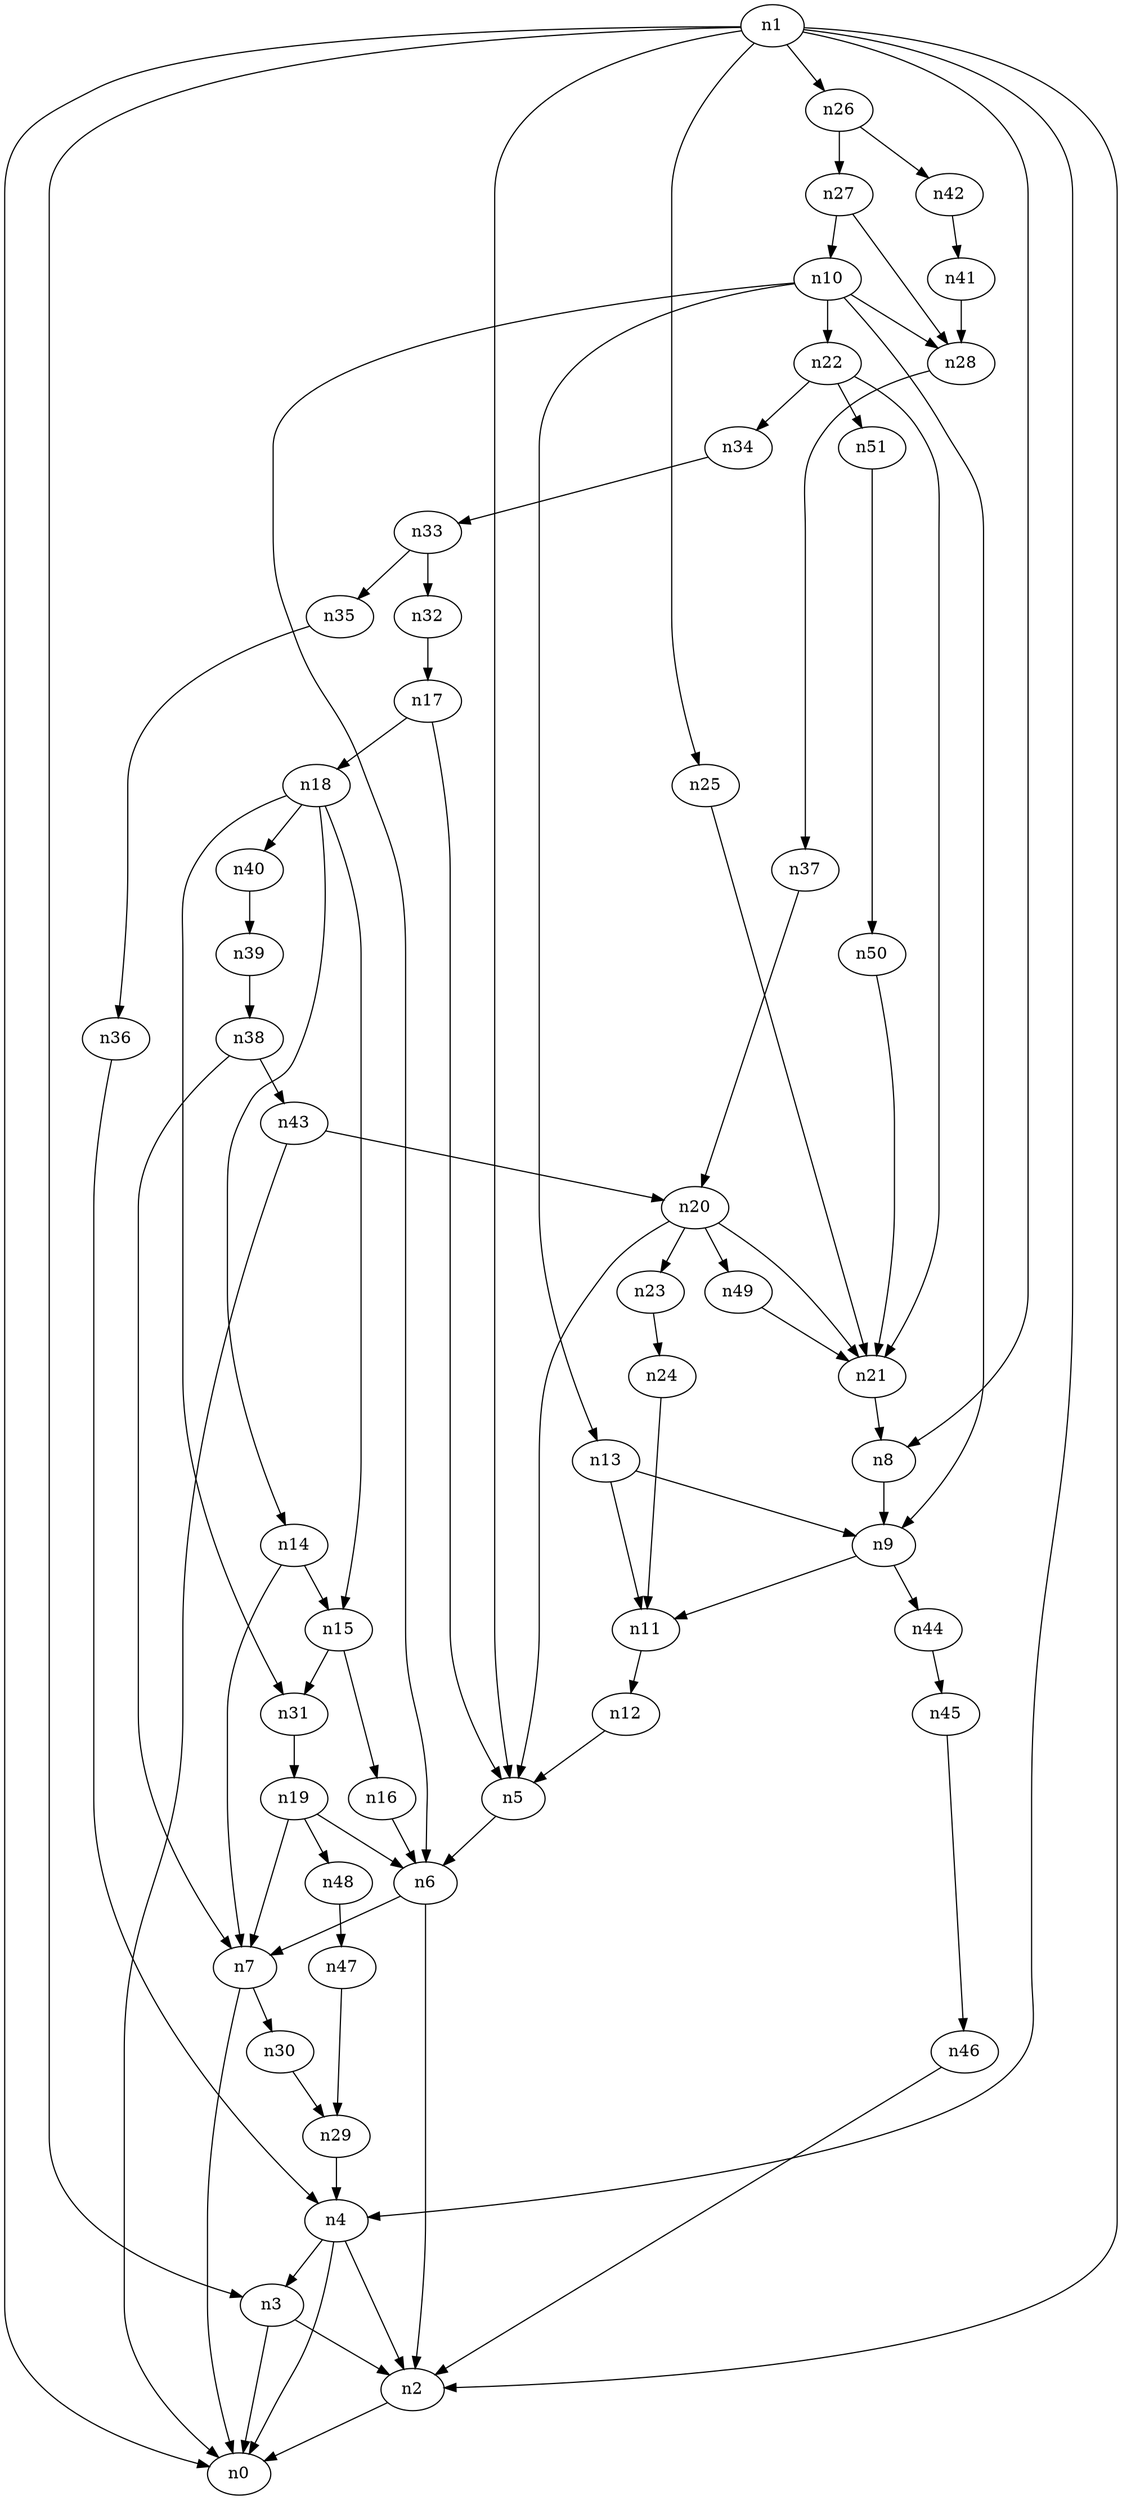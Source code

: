 digraph G {
	n1 -> n0	 [_graphml_id=e0];
	n1 -> n2	 [_graphml_id=e1];
	n1 -> n3	 [_graphml_id=e6];
	n1 -> n4	 [_graphml_id=e9];
	n1 -> n5	 [_graphml_id=e10];
	n1 -> n8	 [_graphml_id=e15];
	n1 -> n25	 [_graphml_id=e43];
	n1 -> n26	 [_graphml_id=e44];
	n2 -> n0	 [_graphml_id=e5];
	n3 -> n0	 [_graphml_id=e8];
	n3 -> n2	 [_graphml_id=e2];
	n4 -> n0	 [_graphml_id=e4];
	n4 -> n2	 [_graphml_id=e7];
	n4 -> n3	 [_graphml_id=e3];
	n5 -> n6	 [_graphml_id=e11];
	n6 -> n2	 [_graphml_id=e12];
	n6 -> n7	 [_graphml_id=e13];
	n7 -> n0	 [_graphml_id=e14];
	n7 -> n30	 [_graphml_id=e50];
	n8 -> n9	 [_graphml_id=e16];
	n9 -> n11	 [_graphml_id=e19];
	n9 -> n44	 [_graphml_id=e74];
	n10 -> n6	 [_graphml_id=e18];
	n10 -> n9	 [_graphml_id=e17];
	n10 -> n13	 [_graphml_id=e24];
	n10 -> n22	 [_graphml_id=e38];
	n10 -> n28	 [_graphml_id=e47];
	n11 -> n12	 [_graphml_id=e20];
	n12 -> n5	 [_graphml_id=e21];
	n13 -> n9	 [_graphml_id=e23];
	n13 -> n11	 [_graphml_id=e22];
	n14 -> n7	 [_graphml_id=e25];
	n14 -> n15	 [_graphml_id=e26];
	n15 -> n16	 [_graphml_id=e27];
	n15 -> n31	 [_graphml_id=e52];
	n16 -> n6	 [_graphml_id=e28];
	n17 -> n5	 [_graphml_id=e29];
	n17 -> n18	 [_graphml_id=e30];
	n18 -> n14	 [_graphml_id=e31];
	n18 -> n15	 [_graphml_id=e34];
	n18 -> n31	 [_graphml_id=e73];
	n18 -> n40	 [_graphml_id=e67];
	n19 -> n6	 [_graphml_id=e33];
	n19 -> n7	 [_graphml_id=e32];
	n19 -> n48	 [_graphml_id=e80];
	n20 -> n5	 [_graphml_id=e35];
	n20 -> n21	 [_graphml_id=e36];
	n20 -> n23	 [_graphml_id=e39];
	n20 -> n49	 [_graphml_id=e82];
	n21 -> n8	 [_graphml_id=e63];
	n22 -> n21	 [_graphml_id=e37];
	n22 -> n34	 [_graphml_id=e57];
	n22 -> n51	 [_graphml_id=e86];
	n23 -> n24	 [_graphml_id=e40];
	n24 -> n11	 [_graphml_id=e41];
	n25 -> n21	 [_graphml_id=e42];
	n26 -> n27	 [_graphml_id=e45];
	n26 -> n42	 [_graphml_id=e70];
	n27 -> n10	 [_graphml_id=e53];
	n27 -> n28	 [_graphml_id=e46];
	n28 -> n37	 [_graphml_id=e62];
	n29 -> n4	 [_graphml_id=e48];
	n30 -> n29	 [_graphml_id=e49];
	n31 -> n19	 [_graphml_id=e51];
	n32 -> n17	 [_graphml_id=e54];
	n33 -> n32	 [_graphml_id=e55];
	n33 -> n35	 [_graphml_id=e58];
	n34 -> n33	 [_graphml_id=e56];
	n35 -> n36	 [_graphml_id=e59];
	n36 -> n4	 [_graphml_id=e60];
	n37 -> n20	 [_graphml_id=e61];
	n38 -> n7	 [_graphml_id=e64];
	n38 -> n43	 [_graphml_id=e83];
	n39 -> n38	 [_graphml_id=e65];
	n40 -> n39	 [_graphml_id=e66];
	n41 -> n28	 [_graphml_id=e68];
	n42 -> n41	 [_graphml_id=e69];
	n43 -> n0	 [_graphml_id=e71];
	n43 -> n20	 [_graphml_id=e72];
	n44 -> n45	 [_graphml_id=e75];
	n45 -> n46	 [_graphml_id=e76];
	n46 -> n2	 [_graphml_id=e77];
	n47 -> n29	 [_graphml_id=e78];
	n48 -> n47	 [_graphml_id=e79];
	n49 -> n21	 [_graphml_id=e81];
	n50 -> n21	 [_graphml_id=e84];
	n51 -> n50	 [_graphml_id=e85];
}
